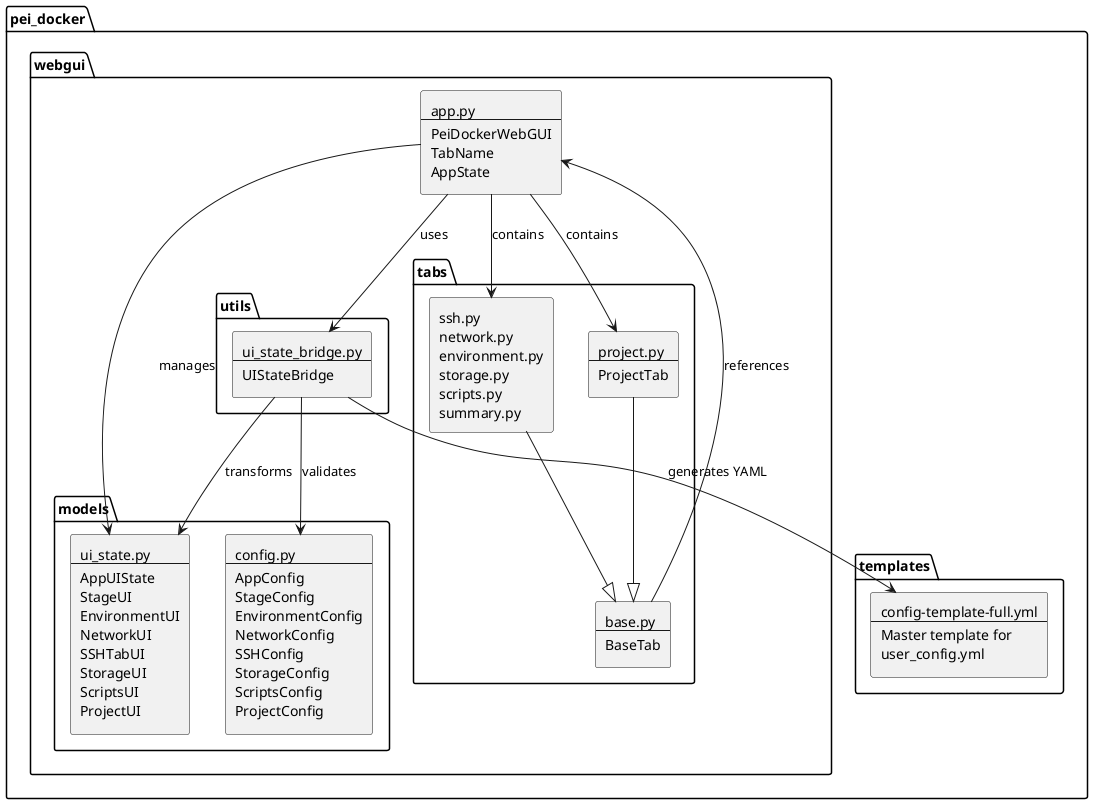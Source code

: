 @startuml package_structure

package "pei_docker.webgui" {
    package "models" {
        rectangle ui_state [
            ui_state.py
            ----
            AppUIState
            StageUI
            EnvironmentUI
            NetworkUI
            SSHTabUI
            StorageUI
            ScriptsUI
            ProjectUI
        ]
        
        rectangle config [
            config.py
            ----
            AppConfig
            StageConfig
            EnvironmentConfig
            NetworkConfig
            SSHConfig
            StorageConfig
            ScriptsConfig
            ProjectConfig
        ]
    }
    
    package "utils" {
        rectangle ui_state_bridge [
            ui_state_bridge.py
            ----
            UIStateBridge
        ]
    }
    
    package "tabs" {
        rectangle base [
            base.py
            ----
            BaseTab
        ]
        
        rectangle project_tab [
            project.py
            ----
            ProjectTab
        ]
        
        rectangle other_tabs [
            ssh.py
            network.py
            environment.py
            storage.py
            scripts.py
            summary.py
        ]
    }
    
    rectangle app [
        app.py
        ----
        PeiDockerWebGUI
        TabName
        AppState
    ]
}

package "pei_docker.templates" {
    rectangle config_template [
        config-template-full.yml
        ----
        Master template for
        user_config.yml
    ]
}

ui_state_bridge --> ui_state : transforms
ui_state_bridge --> config : validates
ui_state_bridge --> config_template : generates YAML

app --> ui_state : manages
app --> ui_state_bridge : uses
app --> project_tab : contains
app --> other_tabs : contains

project_tab --|> base
other_tabs --|> base

base --> app : references
@enduml
